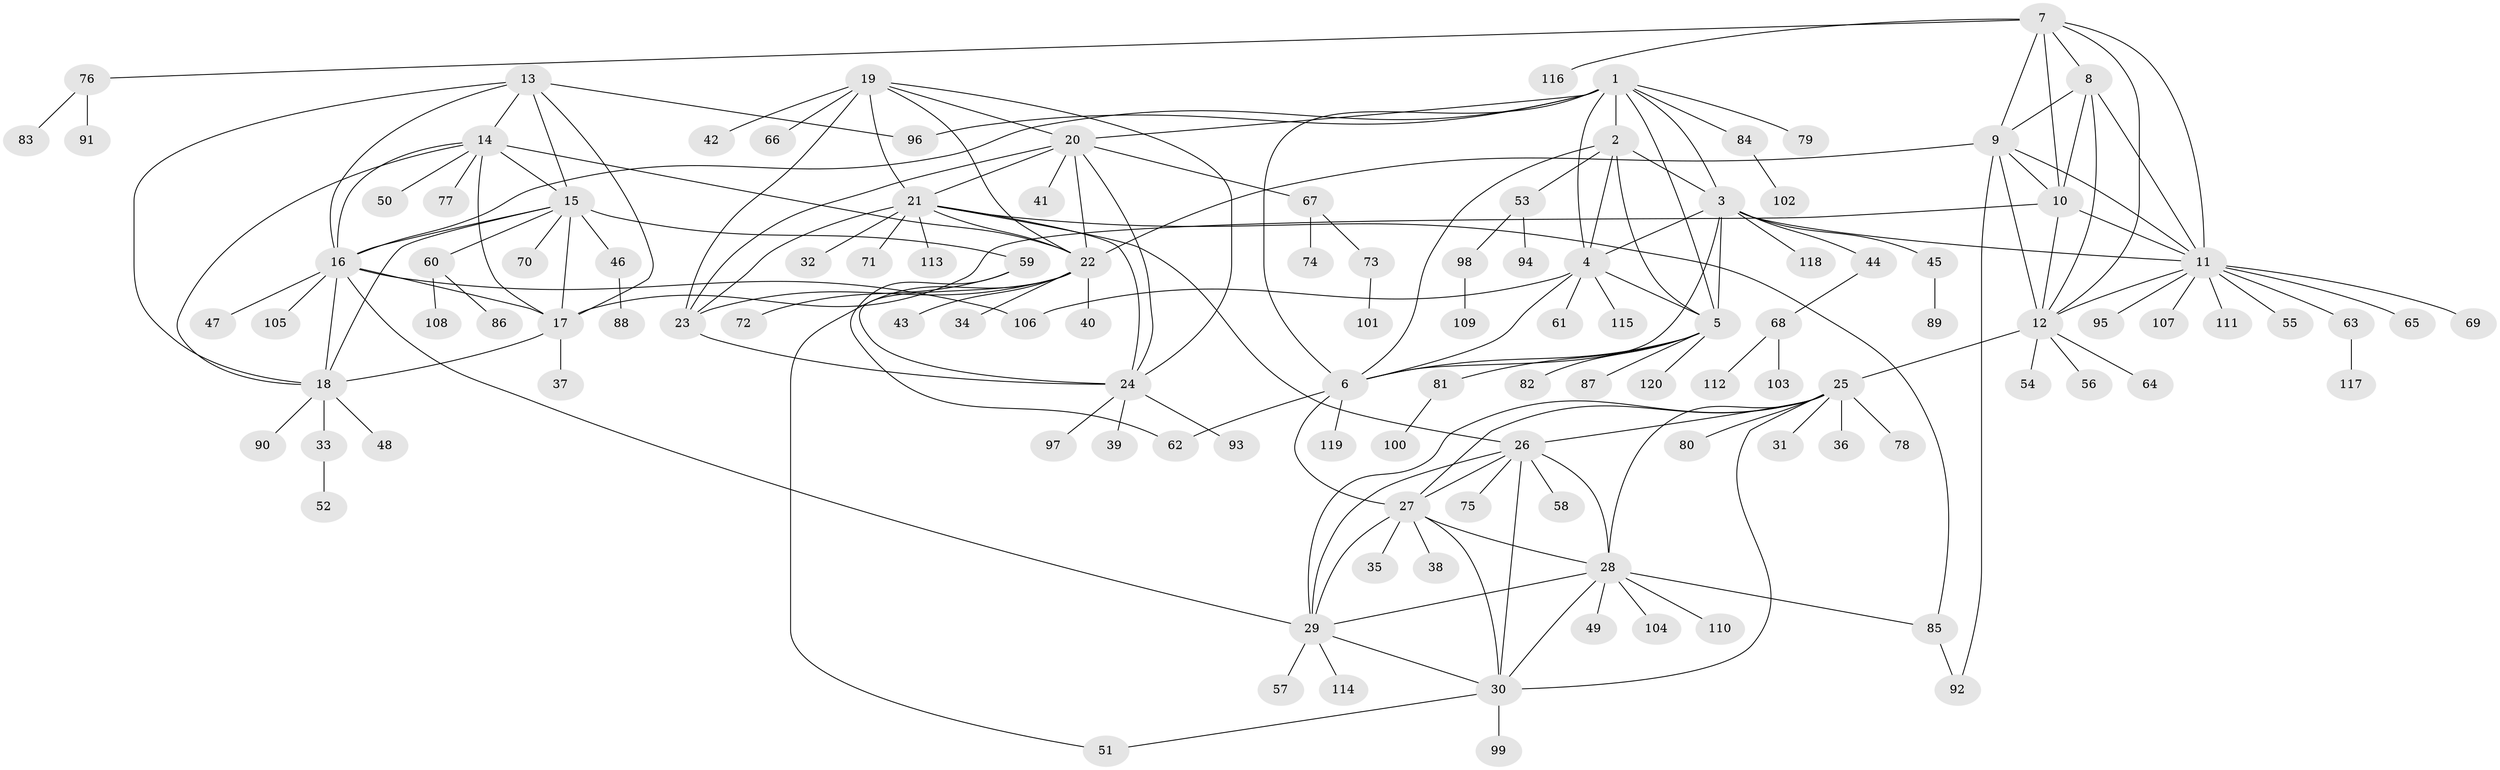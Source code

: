 // coarse degree distribution, {11: 0.03225806451612903, 8: 0.03225806451612903, 6: 0.021505376344086023, 5: 0.053763440860215055, 9: 0.021505376344086023, 4: 0.021505376344086023, 10: 0.021505376344086023, 7: 0.021505376344086023, 1: 0.6344086021505376, 2: 0.08602150537634409, 3: 0.053763440860215055}
// Generated by graph-tools (version 1.1) at 2025/42/03/06/25 10:42:07]
// undirected, 120 vertices, 181 edges
graph export_dot {
graph [start="1"]
  node [color=gray90,style=filled];
  1;
  2;
  3;
  4;
  5;
  6;
  7;
  8;
  9;
  10;
  11;
  12;
  13;
  14;
  15;
  16;
  17;
  18;
  19;
  20;
  21;
  22;
  23;
  24;
  25;
  26;
  27;
  28;
  29;
  30;
  31;
  32;
  33;
  34;
  35;
  36;
  37;
  38;
  39;
  40;
  41;
  42;
  43;
  44;
  45;
  46;
  47;
  48;
  49;
  50;
  51;
  52;
  53;
  54;
  55;
  56;
  57;
  58;
  59;
  60;
  61;
  62;
  63;
  64;
  65;
  66;
  67;
  68;
  69;
  70;
  71;
  72;
  73;
  74;
  75;
  76;
  77;
  78;
  79;
  80;
  81;
  82;
  83;
  84;
  85;
  86;
  87;
  88;
  89;
  90;
  91;
  92;
  93;
  94;
  95;
  96;
  97;
  98;
  99;
  100;
  101;
  102;
  103;
  104;
  105;
  106;
  107;
  108;
  109;
  110;
  111;
  112;
  113;
  114;
  115;
  116;
  117;
  118;
  119;
  120;
  1 -- 2;
  1 -- 3;
  1 -- 4;
  1 -- 5;
  1 -- 6;
  1 -- 16;
  1 -- 20;
  1 -- 79;
  1 -- 84;
  1 -- 96;
  2 -- 3;
  2 -- 4;
  2 -- 5;
  2 -- 6;
  2 -- 53;
  3 -- 4;
  3 -- 5;
  3 -- 6;
  3 -- 11;
  3 -- 44;
  3 -- 45;
  3 -- 118;
  4 -- 5;
  4 -- 6;
  4 -- 61;
  4 -- 106;
  4 -- 115;
  5 -- 6;
  5 -- 81;
  5 -- 82;
  5 -- 87;
  5 -- 120;
  6 -- 27;
  6 -- 62;
  6 -- 119;
  7 -- 8;
  7 -- 9;
  7 -- 10;
  7 -- 11;
  7 -- 12;
  7 -- 76;
  7 -- 116;
  8 -- 9;
  8 -- 10;
  8 -- 11;
  8 -- 12;
  9 -- 10;
  9 -- 11;
  9 -- 12;
  9 -- 22;
  9 -- 92;
  10 -- 11;
  10 -- 12;
  10 -- 17;
  11 -- 12;
  11 -- 55;
  11 -- 63;
  11 -- 65;
  11 -- 69;
  11 -- 95;
  11 -- 107;
  11 -- 111;
  12 -- 25;
  12 -- 54;
  12 -- 56;
  12 -- 64;
  13 -- 14;
  13 -- 15;
  13 -- 16;
  13 -- 17;
  13 -- 18;
  13 -- 96;
  14 -- 15;
  14 -- 16;
  14 -- 17;
  14 -- 18;
  14 -- 22;
  14 -- 50;
  14 -- 77;
  15 -- 16;
  15 -- 17;
  15 -- 18;
  15 -- 46;
  15 -- 59;
  15 -- 60;
  15 -- 70;
  16 -- 17;
  16 -- 18;
  16 -- 29;
  16 -- 47;
  16 -- 105;
  16 -- 106;
  17 -- 18;
  17 -- 37;
  18 -- 33;
  18 -- 48;
  18 -- 90;
  19 -- 20;
  19 -- 21;
  19 -- 22;
  19 -- 23;
  19 -- 24;
  19 -- 42;
  19 -- 66;
  20 -- 21;
  20 -- 22;
  20 -- 23;
  20 -- 24;
  20 -- 41;
  20 -- 67;
  21 -- 22;
  21 -- 23;
  21 -- 24;
  21 -- 26;
  21 -- 32;
  21 -- 71;
  21 -- 85;
  21 -- 113;
  22 -- 23;
  22 -- 24;
  22 -- 34;
  22 -- 40;
  22 -- 43;
  22 -- 51;
  23 -- 24;
  24 -- 39;
  24 -- 93;
  24 -- 97;
  25 -- 26;
  25 -- 27;
  25 -- 28;
  25 -- 29;
  25 -- 30;
  25 -- 31;
  25 -- 36;
  25 -- 78;
  25 -- 80;
  26 -- 27;
  26 -- 28;
  26 -- 29;
  26 -- 30;
  26 -- 58;
  26 -- 75;
  27 -- 28;
  27 -- 29;
  27 -- 30;
  27 -- 35;
  27 -- 38;
  28 -- 29;
  28 -- 30;
  28 -- 49;
  28 -- 85;
  28 -- 104;
  28 -- 110;
  29 -- 30;
  29 -- 57;
  29 -- 114;
  30 -- 51;
  30 -- 99;
  33 -- 52;
  44 -- 68;
  45 -- 89;
  46 -- 88;
  53 -- 94;
  53 -- 98;
  59 -- 62;
  59 -- 72;
  60 -- 86;
  60 -- 108;
  63 -- 117;
  67 -- 73;
  67 -- 74;
  68 -- 103;
  68 -- 112;
  73 -- 101;
  76 -- 83;
  76 -- 91;
  81 -- 100;
  84 -- 102;
  85 -- 92;
  98 -- 109;
}
